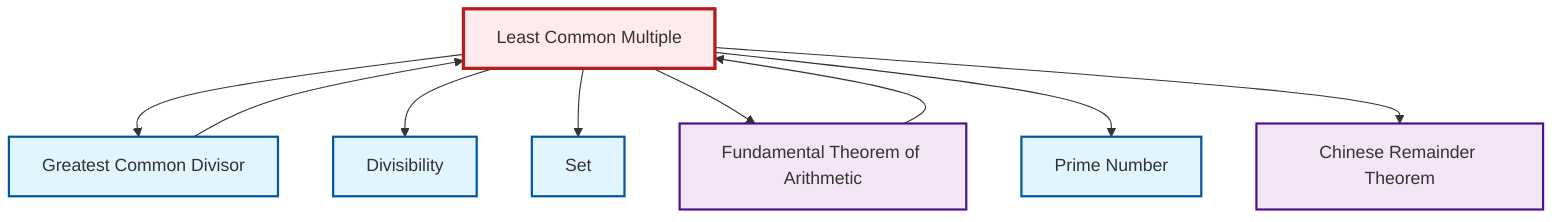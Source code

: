 graph TD
    classDef definition fill:#e1f5fe,stroke:#01579b,stroke-width:2px
    classDef theorem fill:#f3e5f5,stroke:#4a148c,stroke-width:2px
    classDef axiom fill:#fff3e0,stroke:#e65100,stroke-width:2px
    classDef example fill:#e8f5e9,stroke:#1b5e20,stroke-width:2px
    classDef current fill:#ffebee,stroke:#b71c1c,stroke-width:3px
    def-prime["Prime Number"]:::definition
    def-lcm["Least Common Multiple"]:::definition
    def-gcd["Greatest Common Divisor"]:::definition
    def-set["Set"]:::definition
    thm-fundamental-arithmetic["Fundamental Theorem of Arithmetic"]:::theorem
    def-divisibility["Divisibility"]:::definition
    thm-chinese-remainder["Chinese Remainder Theorem"]:::theorem
    def-lcm --> def-gcd
    thm-fundamental-arithmetic --> def-lcm
    def-gcd --> def-lcm
    def-lcm --> def-divisibility
    def-lcm --> def-set
    def-lcm --> thm-fundamental-arithmetic
    def-lcm --> def-prime
    def-lcm --> thm-chinese-remainder
    class def-lcm current